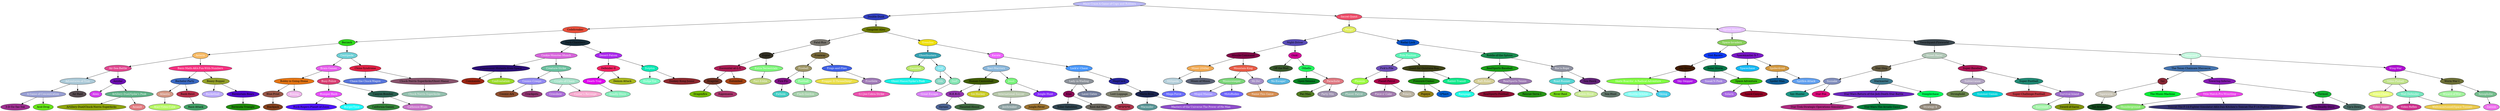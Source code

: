 digraph ArvoreJogos {
"Maze-Craze:A-Game-of-Cops-and-Robbers" [label="Maze-Craze:A-Game-of-Cops-and-Robbers", style=filled, fillcolor="#BAB9F6", fontcolor="#FFFFFF"];
"Maze-Craze:A-Game-of-Cops-and-Robbers" -> "Double-Dunk";
"Double-Dunk" [label="Double-Dunk", style=filled, fillcolor="#323FBF", fontcolor="#000000"];
"Double-Dunk" -> "Codebreaker";
"Codebreaker" [label="Codebreaker", style=filled, fillcolor="#E9503C", fontcolor="#000000"];
"Codebreaker" -> "Berzerk";
"Berzerk" [label="Berzerk", style=filled, fillcolor="#2FDB1A", fontcolor="#000000"];
"Berzerk" -> "Asterix";
"Asterix" [label="Asterix", style=filled, fillcolor="#F6BA65", fontcolor="#FFFFFF"];
"Asterix" -> "Air-Sea-Battle";
"Air-Sea-Battle" [label="Air-Sea-Battle", style=filled, fillcolor="#E04790", fontcolor="#FFFFFF"];
"Air-Sea-Battle" -> "Adventures-of-Tron";
"Adventures-of-Tron" [label="Adventures-of-Tron", style=filled, fillcolor="#ACCAD8", fontcolor="#FFFFFF"];
"Adventures-of-Tron" -> "A-Game-of-Concentration";
"A-Game-of-Concentration" [label="A-Game-of-Concentration", style=filled, fillcolor="#989FD3", fontcolor="#FFFFFF"];
"A-Game-of-Concentration" -> "3-D-Tic-Tac-Toe";
"3-D-Tic-Tac-Toe" [label="3-D-Tic-Tac-Toe", style=filled, fillcolor="#9D2F90", fontcolor="#000000"];
"A-Game-of-Concentration" -> "Acid-Drop";
"Acid-Drop" [label="Acid-Drop", style=filled, fillcolor="#66E518", fontcolor="#000000"];
"Adventures-of-Tron" -> "Air-Raid";
"Air-Raid" [label="Air-Raid", style=filled, fillcolor="#564A4E", fontcolor="#000000"];
"Air-Sea-Battle" -> "Amidar";
"Amidar" [label="Amidar", style=filled, fillcolor="#6E0EB3", fontcolor="#000000"];
"Amidar" -> "Alien";
"Alien" [label="Alien", style=filled, fillcolor="#D43DEE", fontcolor="#FFFFFF"];
"Amidar" -> "Artillery-Duel/Spike's-Peak";
"Artillery-Duel/Spike's-Peak" [label="Artillery-Duel/Spike's-Peak", style=filled, fillcolor="#5FB187", fontcolor="#FFFFFF"];
"Artillery-Duel/Spike's-Peak" -> "Artillery-Duel/Chuck-Norris-Superkicks";
"Artillery-Duel/Chuck-Norris-Superkicks" [label="Artillery-Duel/Chuck-Norris-Superkicks", style=filled, fillcolor="#8EA40C", fontcolor="#000000"];
"Artillery-Duel/Spike's-Peak" -> "Assault";
"Assault" [label="Assault", style=filled, fillcolor="#E27D82", fontcolor="#FFFFFF"];
"Asterix" -> "Basic-Math-AKA-Fun-With-Numbers";
"Basic-Math-AKA-Fun-With-Numbers" [label="Basic-Math-AKA-Fun-With-Numbers", style=filled, fillcolor="#F63080", fontcolor="#FFFFFF"];
"Basic-Math-AKA-Fun-With-Numbers" -> "Bachelor-Party";
"Bachelor-Party" [label="Bachelor-Party", style=filled, fillcolor="#3A69C2", fontcolor="#000000"];
"Bachelor-Party" -> "Atlantis";
"Atlantis" [label="Atlantis", style=filled, fillcolor="#D49885", fontcolor="#FFFFFF"];
"Atlantis" -> "Atari-Video-Cube";
"Atari-Video-Cube" [label="Atari-Video-Cube", style=filled, fillcolor="#B6F666", fontcolor="#FFFFFF"];
"Bachelor-Party" -> "Bank-Heist";
"Bank-Heist" [label="Bank-Heist", style=filled, fillcolor="#B7314B", fontcolor="#000000"];
"Bank-Heist" -> "Base-Attack";
"Base-Attack" [label="Base-Attack", style=filled, fillcolor="#419F65", fontcolor="#000000"];
"Basic-Math-AKA-Fun-With-Numbers" -> "Beany-Bopper";
"Beany-Bopper" [label="Beany-Bopper", style=filled, fillcolor="#94A029", fontcolor="#000000"];
"Beany-Bopper" -> "Basketball";
"Basketball" [label="Basketball", style=filled, fillcolor="#BBAAFA", fontcolor="#FFFFFF"];
"Beany-Bopper" -> "Berenstain-Bears";
"Berenstain-Bears" [label="Berenstain-Bears", style=filled, fillcolor="#5008CA", fontcolor="#000000"];
"Berenstain-Bears" -> "Bermuda-Triangle";
"Bermuda-Triangle" [label="Bermuda-Triangle", style=filled, fillcolor="#1F8C08", fontcolor="#000000"];
"Berzerk" -> "Centipede";
"Centipede" [label="Centipede", style=filled, fillcolor="#6ED0D6", fontcolor="#FFFFFF"];
"Centipede" -> "Brain-Games";
"Brain-Games" [label="Brain-Games", style=filled, fillcolor="#E65DEB", fontcolor="#FFFFFF"];
"Brain-Games" -> "Bobby-is-Going-Home";
"Bobby-is-Going-Home" [label="Bobby-is-Going-Home", style=filled, fillcolor="#E57513", fontcolor="#000000"];
"Bobby-is-Going-Home" -> "Blue-Print";
"Blue-Print" [label="Blue-Print", style=filled, fillcolor="#975647", fontcolor="#000000"];
"Blue-Print" -> "Blackjack";
"Blackjack" [label="Blackjack", style=filled, fillcolor="#833F1B", fontcolor="#000000"];
"Bobby-is-Going-Home" -> "Boxing";
"Boxing" [label="Boxing", style=filled, fillcolor="#EFB8EC", fontcolor="#FFFFFF"];
"Brain-Games" -> "Busy-Police";
"Busy-Police" [label="Busy-Police", style=filled, fillcolor="#D83D71", fontcolor="#FFFFFF"];
"Busy-Police" -> "Bumper-Bash";
"Bumper-Bash" [label="Bumper-Bash", style=filled, fillcolor="#E851FB", fontcolor="#FFFFFF"];
"Bumper-Bash" -> "Buck-Rogers:Planet-of-Zoom";
"Buck-Rogers:Planet-of-Zoom" [label="Buck-Rogers:Planet-of-Zoom", style=filled, fillcolor="#4E15FB", fontcolor="#000000"];
"Bumper-Bash" -> "BurgerTime";
"BurgerTime" [label="BurgerTime", style=filled, fillcolor="#1DFAFB", fontcolor="#FFFFFF"];
"Busy-Police" -> "Canyon-Bomber";
"Canyon-Bomber" [label="Canyon-Bomber", style=filled, fillcolor="#2B6151", fontcolor="#000000"];
"Canyon-Bomber" -> "California-Games";
"California-Games" [label="California-Games", style=filled, fillcolor="#348337", fontcolor="#000000"];
"Canyon-Bomber" -> "Cathouse-Blues";
"Cathouse-Blues" [label="Cathouse-Blues", style=filled, fillcolor="#C874C9", fontcolor="#FFFFFF"];
"Centipede" -> "China-Syndrome";
"China-Syndrome" [label="China-Syndrome", style=filled, fillcolor="#E12246", fontcolor="#000000"];
"China-Syndrome" -> "Chase-the-Chuck-Wagon";
"Chase-the-Chuck-Wagon" [label="Chase-the-Chuck-Wagon", style=filled, fillcolor="#5876DB", fontcolor="#FFFFFF"];
"China-Syndrome" -> "Chuck-Norris-Superkicks/Ghost-Manor";
"Chuck-Norris-Superkicks/Ghost-Manor" [label="Chuck-Norris-Superkicks/Ghost-Manor", style=filled, fillcolor="#88536C", fontcolor="#000000"];
"Chuck-Norris-Superkicks/Ghost-Manor" -> "Chuck-Norris-Superkicks";
"Chuck-Norris-Superkicks" [label="Chuck-Norris-Superkicks", style=filled, fillcolor="#94C0AE", fontcolor="#FFFFFF"];
"Codebreaker" -> "Dark-Chambers";
"Dark-Chambers" [label="Dark-Chambers", style=filled, fillcolor="#172D39", fontcolor="#000000"];
"Dark-Chambers" -> "Cookie-Monster-Munch";
"Cookie-Monster-Munch" [label="Cookie-Monster-Munch", style=filled, fillcolor="#D765DC", fontcolor="#FFFFFF"];
"Cookie-Monster-Munch" -> "Communist-Mutants-from-Space";
"Communist-Mutants-from-Space" [label="Communist-Mutants-from-Space", style=filled, fillcolor="#2C0E77", fontcolor="#000000"];
"Communist-Mutants-from-Space" -> "Commando";
"Commando" [label="Commando", style=filled, fillcolor="#9C2613", fontcolor="#000000"];
"Communist-Mutants-from-Space" -> "Confrontation";
"Confrontation" [label="Confrontation", style=filled, fillcolor="#9ADA29", fontcolor="#FFFFFF"];
"Cookie-Monster-Munch" -> "Creature-Strike";
"Creature-Strike" [label="Creature-Strike", style=filled, fillcolor="#6BC09F", fontcolor="#FFFFFF"];
"Creature-Strike" -> "Cosmic-Creeps";
"Cosmic-Creeps" [label="Cosmic-Creeps", style=filled, fillcolor="#938AF2", fontcolor="#FFFFFF"];
"Cosmic-Creeps" -> "Cosmic-Ark";
"Cosmic-Ark" [label="Cosmic-Ark", style=filled, fillcolor="#8C4E2E", fontcolor="#000000"];
"Cosmic-Creeps" -> "Crackpots";
"Crackpots" [label="Crackpots", style=filled, fillcolor="#8E356F", fontcolor="#000000"];
"Creature-Strike" -> "Crypts-of-Chaos";
"Crypts-of-Chaos" [label="Crypts-of-Chaos", style=filled, fillcolor="#A4E1C7", fontcolor="#FFFFFF"];
"Crypts-of-Chaos" -> "Crossbow";
"Crossbow" [label="Crossbow", style=filled, fillcolor="#AB6DD7", fontcolor="#FFFFFF"];
"Crypts-of-Chaos" -> "Custer's-Revenge";
"Custer's-Revenge" [label="Custer's-Revenge", style=filled, fillcolor="#F6A9CE", fontcolor="#FFFFFF"];
"Dark-Chambers" -> "Desert-Falcon";
"Desert-Falcon" [label="Desert-Falcon", style=filled, fillcolor="#AB28EC", fontcolor="#FFFFFF"];
"Desert-Falcon" -> "Defender-II";
"Defender-II" [label="Defender-II", style=filled, fillcolor="#F02361", fontcolor="#000000"];
"Defender-II" -> "Death-Trap";
"Death-Trap" [label="Death-Trap", style=filled, fillcolor="#E103EF", fontcolor="#FFFFFF"];
"Death-Trap" -> "Deadly-Discs";
"Deadly-Discs" [label="Deadly-Discs", style=filled, fillcolor="#86EDBB", fontcolor="#FFFFFF"];
"Defender-II" -> "Demon-Attack";
"Demon-Attack" [label="Demon-Attack", style=filled, fillcolor="#A9B71D", fontcolor="#000000"];
"Desert-Falcon" -> "Dolphin";
"Dolphin" [label="Dolphin", style=filled, fillcolor="#05E7B3", fontcolor="#FFFFFF"];
"Dolphin" -> "Dodge'Em";
"Dodge'Em" [label="Dodge'Em", style=filled, fillcolor="#73F9C1", fontcolor="#FFFFFF"];
"Dolphin" -> "Donkey-Kong-Junior";
"Donkey-Kong-Junior" [label="Donkey-Kong-Junior", style=filled, fillcolor="#8D292F", fontcolor="#000000"];
"Double-Dunk" -> "Gangster-Alley";
"Gangster-Alley" [label="Gangster-Alley", style=filled, fillcolor="#6F7C04", fontcolor="#000000"];
"Gangster-Alley" -> "Fatal-Run";
"Fatal-Run" [label="Fatal-Run", style=filled, fillcolor="#79766F", fontcolor="#000000"];
"Fatal-Run" -> "Espial";
"Espial" [label="Espial", style=filled, fillcolor="#333023", fontcolor="#000000"];
"Espial" -> "Encounter-at-L-5";
"Encounter-at-L-5" [label="Encounter-at-L-5", style=filled, fillcolor="#AC1D55", fontcolor="#000000"];
"Encounter-at-L-5" -> "Dragster";
"Dragster" [label="Dragster", style=filled, fillcolor="#6C2F21", fontcolor="#000000"];
"Dragster" -> "Dragonfire";
"Dragonfire" [label="Dragonfire", style=filled, fillcolor="#73BB06", fontcolor="#000000"];
"Dragster" -> "Eggomania";
"Eggomania" [label="Eggomania", style=filled, fillcolor="#AA376D", fontcolor="#000000"];
"Encounter-at-L-5" -> "Entombed";
"Entombed" [label="Entombed", style=filled, fillcolor="#A44213", fontcolor="#000000"];
"Espial" -> "Extra-Terrestrials";
"Extra-Terrestrials" [label="Extra-Terrestrials", style=filled, fillcolor="#7EF57A", fontcolor="#FFFFFF"];
"Extra-Terrestrials" -> "Fast-Eddie";
"Fast-Eddie" [label="Fast-Eddie", style=filled, fillcolor="#BFD47B", fontcolor="#FFFFFF"];
"Fatal-Run" -> "Freeway";
"Freeway" [label="Freeway", style=filled, fillcolor="#756638", fontcolor="#000000"];
"Freeway" -> "Fireball";
"Fireball" [label="Fireball", style=filled, fillcolor="#9D9566", fontcolor="#FFFFFF"];
"Fireball" -> "Fire-Fly";
"Fire-Fly" [label="Fire-Fly", style=filled, fillcolor="#801283", fontcolor="#000000"];
"Fire-Fly" -> "Fathom";
"Fathom" [label="Fathom", style=filled, fillcolor="#44CEC4", fontcolor="#FFFFFF"];
"Fireball" -> "Football";
"Football" [label="Football", style=filled, fillcolor="#8AF798", fontcolor="#FFFFFF"];
"Football" -> "Flash-Gordon";
"Flash-Gordon" [label="Flash-Gordon", style=filled, fillcolor="#A4CEA9", fontcolor="#FFFFFF"];
"Freeway" -> "Frogs-and-Flies";
"Frogs-and-Flies" [label="Frogs-and-Flies", style=filled, fillcolor="#3F60E6", fontcolor="#FFFFFF"];
"Frogs-and-Flies" -> "Frogger-II:ThreeeDeep!";
"Frogger-II:ThreeeDeep!" [label="Frogger-II:ThreeeDeep!", style=filled, fillcolor="#EADE46", fontcolor="#FFFFFF"];
"Frogs-and-Flies" -> "Frostbite";
"Frostbite" [label="Frostbite", style=filled, fillcolor="#A07AB7", fontcolor="#FFFFFF"];
"Frostbite" -> "G.I.Joe:Cobra-Strike";
"G.I.Joe:Cobra-Strike" [label="G.I.Joe:Cobra-Strike", style=filled, fillcolor="#EC51AF", fontcolor="#FFFFFF"];
"Gangster-Alley" -> "Gremlins";
"Gremlins" [label="Gremlins", style=filled, fillcolor="#EEDF06", fontcolor="#FFFFFF"];
"Gremlins" -> "Ghostbusters";
"Ghostbusters" [label="Ghostbusters", style=filled, fillcolor="#34A1B2", fontcolor="#FFFFFF"];
"Ghostbusters" -> "Gauntlet";
"Gauntlet" [label="Gauntlet", style=filled, fillcolor="#B9E769", fontcolor="#FFFFFF"];
"Gauntlet" -> "Ghost-Manor/Spike's-Peak";
"Ghost-Manor/Spike's-Peak" [label="Ghost-Manor/Spike's-Peak", style=filled, fillcolor="#15F2E7", fontcolor="#FFFFFF"];
"Ghostbusters" -> "Golf";
"Golf" [label="Golf", style=filled, fillcolor="#85E4ED", fontcolor="#FFFFFF"];
"Golf" -> "Glib";
"Glib" [label="Glib", style=filled, fillcolor="#85D7C3", fontcolor="#FFFFFF"];
"Golf" -> "Gorf";
"Gorf" [label="Gorf", style=filled, fillcolor="#85E5B3", fontcolor="#FFFFFF"];
"Gorf" -> "Great-Escape";
"Great-Escape" [label="Great-Escape", style=filled, fillcolor="#DA82F6", fontcolor="#FFFFFF"];
"Gremlins" -> "Karate";
"Karate" [label="Karate", style=filled, fillcolor="#ED63FD", fontcolor="#FFFFFF"];
"Karate" -> "Ikari-Warriors";
"Ikari-Warriors" [label="Ikari-Warriors", style=filled, fillcolor="#8AB7DB", fontcolor="#FFFFFF"];
"Ikari-Warriors" -> "Human-Cannonball";
"Human-Cannonball" [label="Human-Cannonball", style=filled, fillcolor="#415D03", fontcolor="#000000"];
"Human-Cannonball" -> "H.E.R.O.";
"H.E.R.O." [label="H.E.R.O.", style=filled, fillcolor="#9033AB", fontcolor="#000000"];
"H.E.R.O." -> "Gyruss";
"Gyruss" [label="Gyruss", style=filled, fillcolor="#4B6292", fontcolor="#000000"];
"H.E.R.O." -> "Haunted-House";
"Haunted-House" [label="Haunted-House", style=filled, fillcolor="#3F6A3F", fontcolor="#000000"];
"Human-Cannonball" -> "Ice-Hockey";
"Ice-Hockey" [label="Ice-Hockey", style=filled, fillcolor="#CACB26", fontcolor="#FFFFFF"];
"Ikari-Warriors" -> "Joust";
"Joust" [label="Joust", style=filled, fillcolor="#78F47A", fontcolor="#FFFFFF"];
"Joust" -> "International-Soccer";
"International-Soccer" [label="International-Soccer", style=filled, fillcolor="#B5C6A9", fontcolor="#FFFFFF"];
"International-Soccer" -> "Jawbreaker";
"Jawbreaker" [label="Jawbreaker", style=filled, fillcolor="#8EA2A3", fontcolor="#FFFFFF"];
"Joust" -> "Jungle-Hunt";
"Jungle-Hunt" [label="Jungle-Hunt", style=filled, fillcolor="#8228F6", fontcolor="#FFFFFF"];
"Jungle-Hunt" -> "Jungle-Fever";
"Jungle-Fever" [label="Jungle-Fever", style=filled, fillcolor="#9A712F", fontcolor="#000000"];
"Karate" -> "Lock'n'-Chase";
"Lock'n'-Chase" [label="Lock'n'-Chase", style=filled, fillcolor="#4997FB", fontcolor="#FFFFFF"];
"Lock'n'-Chase" -> "Lady-in-Wading";
"Lady-in-Wading" [label="Lady-in-Wading", style=filled, fillcolor="#8C929A", fontcolor="#FFFFFF"];
"Lady-in-Wading" -> "Klax";
"Klax" [label="Klax", style=filled, fillcolor="#880855", fontcolor="#000000"];
"Klax" -> "Killer-Satellites";
"Killer-Satellites" [label="Killer-Satellites", style=filled, fillcolor="#2F444F", fontcolor="#000000"];
"Klax" -> "Kool-Aid-Man";
"Kool-Aid-Man" [label="Kool-Aid-Man", style=filled, fillcolor="#6B675E", fontcolor="#000000"];
"Lady-in-Wading" -> "Laser-Gates";
"Laser-Gates" [label="Laser-Gates", style=filled, fillcolor="#737E9D", fontcolor="#FFFFFF"];
"Lock'n'-Chase" -> "MagiCard";
"MagiCard" [label="MagiCard", style=filled, fillcolor="#27259D", fontcolor="#000000"];
"MagiCard" -> "Lost-Luggage";
"Lost-Luggage" [label="Lost-Luggage", style=filled, fillcolor="#818270", fontcolor="#000000"];
"Lost-Luggage" -> "M*A*S*H";
"M*A*S*H" [label="M*A*S*H", style=filled, fillcolor="#AD354C", fontcolor="#000000"];
"MagiCard" -> "Mario-Bros.";
"Mario-Bros." [label="Mario-Bros.", style=filled, fillcolor="#1B244E", fontcolor="#000000"];
"Mario-Bros." -> "Marauder";
"Marauder" [label="Marauder", style=filled, fillcolor="#5A9696", fontcolor="#FFFFFF"];
"Mario-Bros." -> "Masters-of-the-Universe:The-Power-of-He-Man";
"Masters-of-the-Universe:The-Power-of-He-Man" [label="Masters-of-the-Universe:The-Power-of-He-Man", style=filled, fillcolor="#8F4DCC", fontcolor="#FFFFFF"];
"Maze-Craze:A-Game-of-Cops-and-Robbers" -> "Secret-Quest";
"Secret-Quest" [label="Secret-Quest", style=filled, fillcolor="#EE4E6A", fontcolor="#FFFFFF"];
"Secret-Quest" -> "Pengo";
"Pengo" [label="Pengo", style=filled, fillcolor="#DFEC5E", fontcolor="#FFFFFF"];
"Pengo" -> "Night-Driver";
"Night-Driver" [label="Night-Driver", style=filled, fillcolor="#584BB8", fontcolor="#000000"];
"Night-Driver" -> "Missile-Command";
"Missile-Command" [label="Missile-Command", style=filled, fillcolor="#800647", fontcolor="#000000"];
"Missile-Command" -> "Miner-2049er";
"Miner-2049er" [label="Miner-2049er", style=filled, fillcolor="#F0A953", fontcolor="#FFFFFF"];
"Miner-2049er" -> "Millipede";
"Millipede" [label="Millipede", style=filled, fillcolor="#B4CFDA", fontcolor="#FFFFFF"];
"Millipede" -> "Mega-Force";
"Mega-Force" [label="Mega-Force", style=filled, fillcolor="#6B6EFB", fontcolor="#FFFFFF"];
"Miner-2049er" -> "Mines-of-Minos";
"Mines-of-Minos" [label="Mines-of-Minos", style=filled, fillcolor="#5B6276", fontcolor="#000000"];
"Missile-Command" -> "Mountain-King";
"Mountain-King" [label="Mountain-King", style=filled, fillcolor="#E85B46", fontcolor="#FFFFFF"];
"Mountain-King" -> "Moonsweeper";
"Moonsweeper" [label="Moonsweeper", style=filled, fillcolor="#7BD679", fontcolor="#FFFFFF"];
"Moonsweeper" -> "Mogul-Maniac";
"Mogul-Maniac" [label="Mogul-Maniac", style=filled, fillcolor="#A196FF", fontcolor="#FFFFFF"];
"Moonsweeper" -> "MotoRodeo";
"MotoRodeo" [label="MotoRodeo", style=filled, fillcolor="#7068FD", fontcolor="#FFFFFF"];
"Mountain-King" -> "Mr.Do!";
"Mr.Do!" [label="Mr.Do!", style=filled, fillcolor="#A58FC6", fontcolor="#FFFFFF"];
"Mr.Do!" -> "Name-This-Game";
"Name-This-Game" [label="Name-This-Game", style=filled, fillcolor="#D68E52", fontcolor="#FFFFFF"];
"Night-Driver" -> "Oink!";
"Oink!" [label="Oink!", style=filled, fillcolor="#D00597", fontcolor="#000000"];
"Oink!" -> "Off-the-Wall";
"Off-the-Wall" [label="Off-the-Wall", style=filled, fillcolor="#38582B", fontcolor="#000000"];
"Off-the-Wall" -> "No-Escape!";
"No-Escape!" [label="No-Escape!", style=filled, fillcolor="#57B6E1", fontcolor="#FFFFFF"];
"Oink!" -> "Othello";
"Othello" [label="Othello", style=filled, fillcolor="#21F65C", fontcolor="#000000"];
"Othello" -> "Open-Sesame";
"Open-Sesame" [label="Open-Sesame", style=filled, fillcolor="#048322", fontcolor="#000000"];
"Othello" -> "Parachute";
"Parachute" [label="Parachute", style=filled, fillcolor="#DF7982", fontcolor="#FFFFFF"];
"Parachute" -> "Pac-Man";
"Pac-Man" [label="Pac-Man", style=filled, fillcolor="#507A22", fontcolor="#000000"];
"Parachute" -> "Party-Mix";
"Party-Mix" [label="Party-Mix", style=filled, fillcolor="#9E92B0", fontcolor="#FFFFFF"];
"Pengo" -> "Radar-Lock";
"Radar-Lock" [label="Radar-Lock", style=filled, fillcolor="#0552C5", fontcolor="#000000"];
"Radar-Lock" -> "Pole-Position";
"Pole-Position" [label="Pole-Position", style=filled, fillcolor="#5CF5B7", fontcolor="#FFFFFF"];
"Pole-Position" -> "Pick'n-Pile";
"Pick'n-Pile" [label="Pick'n-Pile", style=filled, fillcolor="#6E50B8", fontcolor="#000000"];
"Pick'n-Pile" -> "Phoenix";
"Phoenix" [label="Phoenix", style=filled, fillcolor="#9CFF40", fontcolor="#FFFFFF"];
"Phoenix" -> "Phaser-Patrol";
"Phaser-Patrol" [label="Phaser-Patrol", style=filled, fillcolor="#8BB6A7", fontcolor="#FFFFFF"];
"Pick'n-Pile" -> "Planet-Patrol";
"Planet-Patrol" [label="Planet-Patrol", style=filled, fillcolor="#A80048", fontcolor="#000000"];
"Planet-Patrol" -> "Piece-o'-Cake";
"Piece-o'-Cake" [label="Piece-o'-Cake", style=filled, fillcolor="#A27CAF", fontcolor="#FFFFFF"];
"Planet-Patrol" -> "Polaris";
"Polaris" [label="Polaris", style=filled, fillcolor="#B8B19F", fontcolor="#FFFFFF"];
"Pole-Position" -> "Quest-for-Quintana-Roo";
"Quest-for-Quintana-Roo" [label="Quest-for-Quintana-Roo", style=filled, fillcolor="#3D4216", fontcolor="#000000"];
"Quest-for-Quintana-Roo" -> "Pressure-Cooker";
"Pressure-Cooker" [label="Pressure-Cooker", style=filled, fillcolor="#1D8D0E", fontcolor="#000000"];
"Pressure-Cooker" -> "Popeye";
"Popeye" [label="Popeye", style=filled, fillcolor="#937F17", fontcolor="#000000"];
"Pressure-Cooker" -> "Q*bert";
"Q*bert" [label="Q*bert", style=filled, fillcolor="#005ECD", fontcolor="#000000"];
"Quest-for-Quintana-Roo" -> "Rabbit-Transit";
"Rabbit-Transit" [label="Rabbit-Transit", style=filled, fillcolor="#0EEA8B", fontcolor="#FFFFFF"];
"Radar-Lock" -> "Riddle-of-the-Sphinx";
"Riddle-of-the-Sphinx" [label="Riddle-of-the-Sphinx", style=filled, fillcolor="#1B8B50", fontcolor="#000000"];
"Riddle-of-the-Sphinx" -> "RealSports-Baseball";
"RealSports-Baseball" [label="RealSports-Baseball", style=filled, fillcolor="#1A9D17", fontcolor="#000000"];
"RealSports-Baseball" -> "Raft-Rider";
"Raft-Rider" [label="Raft-Rider", style=filled, fillcolor="#D4CE95", fontcolor="#FFFFFF"];
"Raft-Rider" -> "Rampage";
"Rampage" [label="Rampage", style=filled, fillcolor="#1EFBE2", fontcolor="#FFFFFF"];
"RealSports-Baseball" -> "RealSports-Tennis";
"RealSports-Tennis" [label="RealSports-Tennis", style=filled, fillcolor="#9C79B2", fontcolor="#FFFFFF"];
"RealSports-Tennis" -> "RealSports-Football";
"RealSports-Football" [label="RealSports-Football", style=filled, fillcolor="#8C1034", fontcolor="#000000"];
"RealSports-Tennis" -> "Rescue-Terra-1";
"Rescue-Terra-1" [label="Rescue-Terra-1", style=filled, fillcolor="#279515", fontcolor="#000000"];
"Riddle-of-the-Sphinx" -> "Roc'n-Rope";
"Roc'n-Rope" [label="Roc'n-Rope", style=filled, fillcolor="#8E91A1", fontcolor="#FFFFFF"];
"Roc'n-Rope" -> "Road-Runner";
"Road-Runner" [label="Road-Runner", style=filled, fillcolor="#55D4D2", fontcolor="#FFFFFF"];
"Road-Runner" -> "River-Raid";
"River-Raid" [label="River-Raid", style=filled, fillcolor="#75D51A", fontcolor="#000000"];
"Road-Runner" -> "Robin-Hood";
"Robin-Hood" [label="Robin-Hood", style=filled, fillcolor="#CAEA96", fontcolor="#FFFFFF"];
"Roc'n-Rope" -> "Sea-Hawk";
"Sea-Hawk" [label="Sea-Hawk", style=filled, fillcolor="#612276", fontcolor="#000000"];
"Sea-Hawk" -> "Sea-Hunt";
"Sea-Hunt" [label="Sea-Hunt", style=filled, fillcolor="#61766A", fontcolor="#000000"];
"Secret-Quest" -> "Sprint-Master";
"Sprint-Master" [label="Sprint-Master", style=filled, fillcolor="#E5BFFE", fontcolor="#FFFFFF"];
"Sprint-Master" -> "Space-Invaders";
"Space-Invaders" [label="Space-Invaders", style=filled, fillcolor="#88CF5A", fontcolor="#FFFFFF"];
"Space-Invaders" -> "Slot-Racers";
"Slot-Racers" [label="Slot-Racers", style=filled, fillcolor="#0E3BF4", fontcolor="#000000"];
"Slot-Racers" -> "Sky-Diver";
"Sky-Diver" [label="Sky-Diver", style=filled, fillcolor="#421D03", fontcolor="#000000"];
"Sky-Diver" -> "Skate-Boardin':A-Radical-Adventure";
"Skate-Boardin':A-Radical-Adventure" [label="Skate-Boardin':A-Radical-Adventure", style=filled, fillcolor="#82FF43", fontcolor="#FFFFFF"];
"Skate-Boardin':A-Radical-Adventure" -> "Shuttle-Orbiter";
"Shuttle-Orbiter" [label="Shuttle-Orbiter", style=filled, fillcolor="#8AFCF2", fontcolor="#FFFFFF"];
"Skate-Boardin':A-Radical-Adventure" -> "Skiing";
"Skiing" [label="Skiing", style=filled, fillcolor="#46CFEA", fontcolor="#FFFFFF"];
"Sky-Diver" -> "Sky-Skipper";
"Sky-Skipper" [label="Sky-Skipper", style=filled, fillcolor="#AC18E7", fontcolor="#FFFFFF"];
"Slot-Racers" -> "Solar-Storm";
"Solar-Storm" [label="Solar-Storm", style=filled, fillcolor="#057648", fontcolor="#000000"];
"Solar-Storm" -> "Sneak'N-Peek";
"Sneak'N-Peek" [label="Sneak'N-Peek", style=filled, fillcolor="#A384DE", fontcolor="#FFFFFF"];
"Solar-Storm" -> "Space-Adventure";
"Space-Adventure" [label="Space-Adventure", style=filled, fillcolor="#3EC00C", fontcolor="#000000"];
"Space-Adventure" -> "Solaris";
"Solaris" [label="Solaris", style=filled, fillcolor="#A767E2", fontcolor="#FFFFFF"];
"Space-Adventure" -> "Space-Canyon";
"Space-Canyon" [label="Space-Canyon", style=filled, fillcolor="#930126", fontcolor="#000000"];
"Space-Invaders" -> "Spacemaster-X-7";
"Spacemaster-X-7" [label="Spacemaster-X-7", style=filled, fillcolor="#7916C6", fontcolor="#000000"];
"Spacemaster-X-7" -> "Spacechase";
"Spacechase" [label="Spacechase", style=filled, fillcolor="#16B9F5", fontcolor="#FFFFFF"];
"Spacemaster-X-7" -> "Spiderdroid";
"Spiderdroid" [label="Spiderdroid", style=filled, fillcolor="#D1973E", fontcolor="#FFFFFF"];
"Spiderdroid" -> "Spider-Man";
"Spider-Man" [label="Spider-Man", style=filled, fillcolor="#0E5B95", fontcolor="#000000"];
"Spiderdroid" -> "Spitfire-Attack";
"Spitfire-Attack" [label="Spitfire-Attack", style=filled, fillcolor="#61A0F0", fontcolor="#FFFFFF"];
"Sprint-Master" -> "Swordquest:Fireworld";
"Swordquest:Fireworld" [label="Swordquest:Fireworld", style=filled, fillcolor="#3B474E", fontcolor="#000000"];
"Swordquest:Fireworld" -> "Street-Racer";
"Street-Racer" [label="Street-Racer", style=filled, fillcolor="#B0C7B6", fontcolor="#FFFFFF"];
"Street-Racer" -> "Star-Ship";
"Star-Ship" [label="Star-Ship", style=filled, fillcolor="#645B40", fontcolor="#000000"];
"Star-Ship" -> "Sssnake";
"Sssnake" [label="Sssnake", style=filled, fillcolor="#818EBD", fontcolor="#FFFFFF"];
"Sssnake" -> "Spy-Hunter";
"Spy-Hunter" [label="Spy-Hunter", style=filled, fillcolor="#1D9684", fontcolor="#000000"];
"Sssnake" -> "Star-Fox";
"Star-Fox" [label="Star-Fox", style=filled, fillcolor="#DC0A79", fontcolor="#000000"];
"Star-Ship" -> "Starmaster";
"Starmaster" [label="Starmaster", style=filled, fillcolor="#3D788B", fontcolor="#000000"];
"Starmaster" -> "Star-Wars-Return-of-the-Jedi:Death-Star-Battle";
"Star-Wars-Return-of-the-Jedi:Death-Star-Battle" [label="Star-Wars-Return-of-the-Jedi:Death-Star-Battle", style=filled, fillcolor="#6B26BF", fontcolor="#000000"];
"Star-Wars-Return-of-the-Jedi:Death-Star-Battle" -> "Star-Trek:Strategic-Operations-Simulator";
"Star-Trek:Strategic-Operations-Simulator" [label="Star-Trek:Strategic-Operations-Simulator", style=filled, fillcolor="#AE2980", fontcolor="#000000"];
"Star-Wars-Return-of-the-Jedi:Death-Star-Battle" -> "Star-Wars:The-Arcade-Game";
"Star-Wars:The-Arcade-Game" [label="Star-Wars:The-Arcade-Game", style=filled, fillcolor="#037C38", fontcolor="#000000"];
"Starmaster" -> "Steeplechase";
"Steeplechase" [label="Steeplechase", style=filled, fillcolor="#01FC5B", fontcolor="#000000"];
"Steeplechase" -> "Strategy-X";
"Strategy-X" [label="Strategy-X", style=filled, fillcolor="#948A7D", fontcolor="#FFFFFF"];
"Street-Racer" -> "Super-Baseball";
"Super-Baseball" [label="Super-Baseball", style=filled, fillcolor="#AF1657", fontcolor="#000000"];
"Super-Baseball" -> "Subterranea";
"Subterranea" [label="Subterranea", style=filled, fillcolor="#B0A3C1", fontcolor="#FFFFFF"];
"Subterranea" -> "Stronghold";
"Stronghold" [label="Stronghold", style=filled, fillcolor="#698449", fontcolor="#000000"];
"Subterranea" -> "Summer-Games";
"Summer-Games" [label="Summer-Games", style=filled, fillcolor="#00D2D8", fontcolor="#FFFFFF"];
"Super-Baseball" -> "Super-Football";
"Super-Football" [label="Super-Football", style=filled, fillcolor="#208974", fontcolor="#000000"];
"Super-Football" -> "Super-Challenge-Football";
"Super-Challenge-Football" [label="Super-Challenge-Football", style=filled, fillcolor="#BF3944", fontcolor="#000000"];
"Super-Football" -> "Survival-Island";
"Survival-Island" [label="Survival-Island", style=filled, fillcolor="#9C6BC9", fontcolor="#FFFFFF"];
"Survival-Island" -> "Surround";
"Surround" [label="Surround", style=filled, fillcolor="#A2F2A7", fontcolor="#FFFFFF"];
"Survival-Island" -> "Sword-of-Saros";
"Sword-of-Saros" [label="Sword-of-Saros", style=filled, fillcolor="#81930B", fontcolor="#000000"];
"Swordquest:Fireworld" -> "Vanguard";
"Vanguard" [label="Vanguard", style=filled, fillcolor="#C2F7DD", fontcolor="#FFFFFF"];
"Vanguard" -> "The-Texas-Chainsaw-Massacre";
"The-Texas-Chainsaw-Massacre" [label="The-Texas-Chainsaw-Massacre", style=filled, fillcolor="#4574AF", fontcolor="#000000"];
"The-Texas-Chainsaw-Massacre" -> "Taz";
"Taz" [label="Taz", style=filled, fillcolor="#882534", fontcolor="#000000"];
"Taz" -> "Tapeworm";
"Tapeworm" [label="Tapeworm", style=filled, fillcolor="#C6C2B4", fontcolor="#FFFFFF"];
"Tapeworm" -> "Tax-Avoiders";
"Tax-Avoiders" [label="Tax-Avoiders", style=filled, fillcolor="#12461C", fontcolor="#000000"];
"Taz" -> "The-Music-Machine";
"The-Music-Machine" [label="The-Music-Machine", style=filled, fillcolor="#08EE36", fontcolor="#000000"];
"The-Texas-Chainsaw-Massacre" -> "Towering-Inferno";
"Towering-Inferno" [label="Towering-Inferno", style=filled, fillcolor="#841AB2", fontcolor="#000000"];
"Towering-Inferno" -> "Title-Match-Pro-Wrestling";
"Title-Match-Pro-Wrestling" [label="Title-Match-Pro-Wrestling", style=filled, fillcolor="#EB44EB", fontcolor="#FFFFFF"];
"Title-Match-Pro-Wrestling" -> "Thunderground";
"Thunderground" [label="Thunderground", style=filled, fillcolor="#86E56E", fontcolor="#FFFFFF"];
"Title-Match-Pro-Wrestling" -> "Tomcat:The-F-14-Fighter-Simulator-AKA-Dan-Kitchen's-Tomcat:The-F-14-Fighter-Simulator";
"Tomcat:The-F-14-Fighter-Simulator-AKA-Dan-Kitchen's-Tomcat:The-F-14-Fighter-Simulator" [label="Tomcat:The-F-14-Fighter-Simulator-AKA-Dan-Kitchen's-Tomcat:The-F-14-Fighter-Simulator", style=filled, fillcolor="#33316F", fontcolor="#000000"];
"Towering-Inferno" -> "Turmoil";
"Turmoil" [label="Turmoil", style=filled, fillcolor="#13B331", fontcolor="#000000"];
"Turmoil" -> "Tron:Deadly-Discs";
"Tron:Deadly-Discs" [label="Tron:Deadly-Discs", style=filled, fillcolor="#621078", fontcolor="#000000"];
"Turmoil" -> "Up'n-Down";
"Up'n-Down" [label="Up'n-Down", style=filled, fillcolor="#476964", fontcolor="#000000"];
"Vanguard" -> "Wing-War";
"Wing-War" [label="Wing-War", style=filled, fillcolor="#AF0AD1", fontcolor="#FFFFFF"];
"Wing-War" -> "Video-Pinball";
"Video-Pinball" [label="Video-Pinball", style=filled, fillcolor="#C1E38B", fontcolor="#FFFFFF"];
"Video-Pinball" -> "Video-Chess";
"Video-Chess" [label="Video-Chess", style=filled, fillcolor="#E8FD7F", fontcolor="#FFFFFF"];
"Video-Chess" -> "Video-Jogger";
"Video-Jogger" [label="Video-Jogger", style=filled, fillcolor="#DC59A7", fontcolor="#FFFFFF"];
"Video-Pinball" -> "Wall-Defender";
"Wall-Defender" [label="Wall-Defender", style=filled, fillcolor="#75E7BF", fontcolor="#FFFFFF"];
"Wall-Defender" -> "Video-Reflex";
"Video-Reflex" [label="Video-Reflex", style=filled, fillcolor="#D0328F", fontcolor="#FFFFFF"];
"Wall-Defender" -> "Weltraumtunnel(Space-Tunnel)";
"Weltraumtunnel(Space-Tunnel)" [label="Weltraumtunnel(Space-Tunnel)", style=filled, fillcolor="#EAC94C", fontcolor="#FFFFFF"];
"Wing-War" -> "Worm-War-I";
"Worm-War-I" [label="Worm-War-I", style=filled, fillcolor="#6C6F37", fontcolor="#000000"];
"Worm-War-I" -> "Wizard-of-Wor";
"Wizard-of-Wor" [label="Wizard-of-Wor", style=filled, fillcolor="#A2F29D", fontcolor="#FFFFFF"];
"Worm-War-I" -> "Xenophobe";
"Xenophobe" [label="Xenophobe", style=filled, fillcolor="#74BD8D", fontcolor="#FFFFFF"];
"Xenophobe" -> "Zaxxon";
"Zaxxon" [label="Zaxxon", style=filled, fillcolor="#EE70ED", fontcolor="#FFFFFF"];
}
